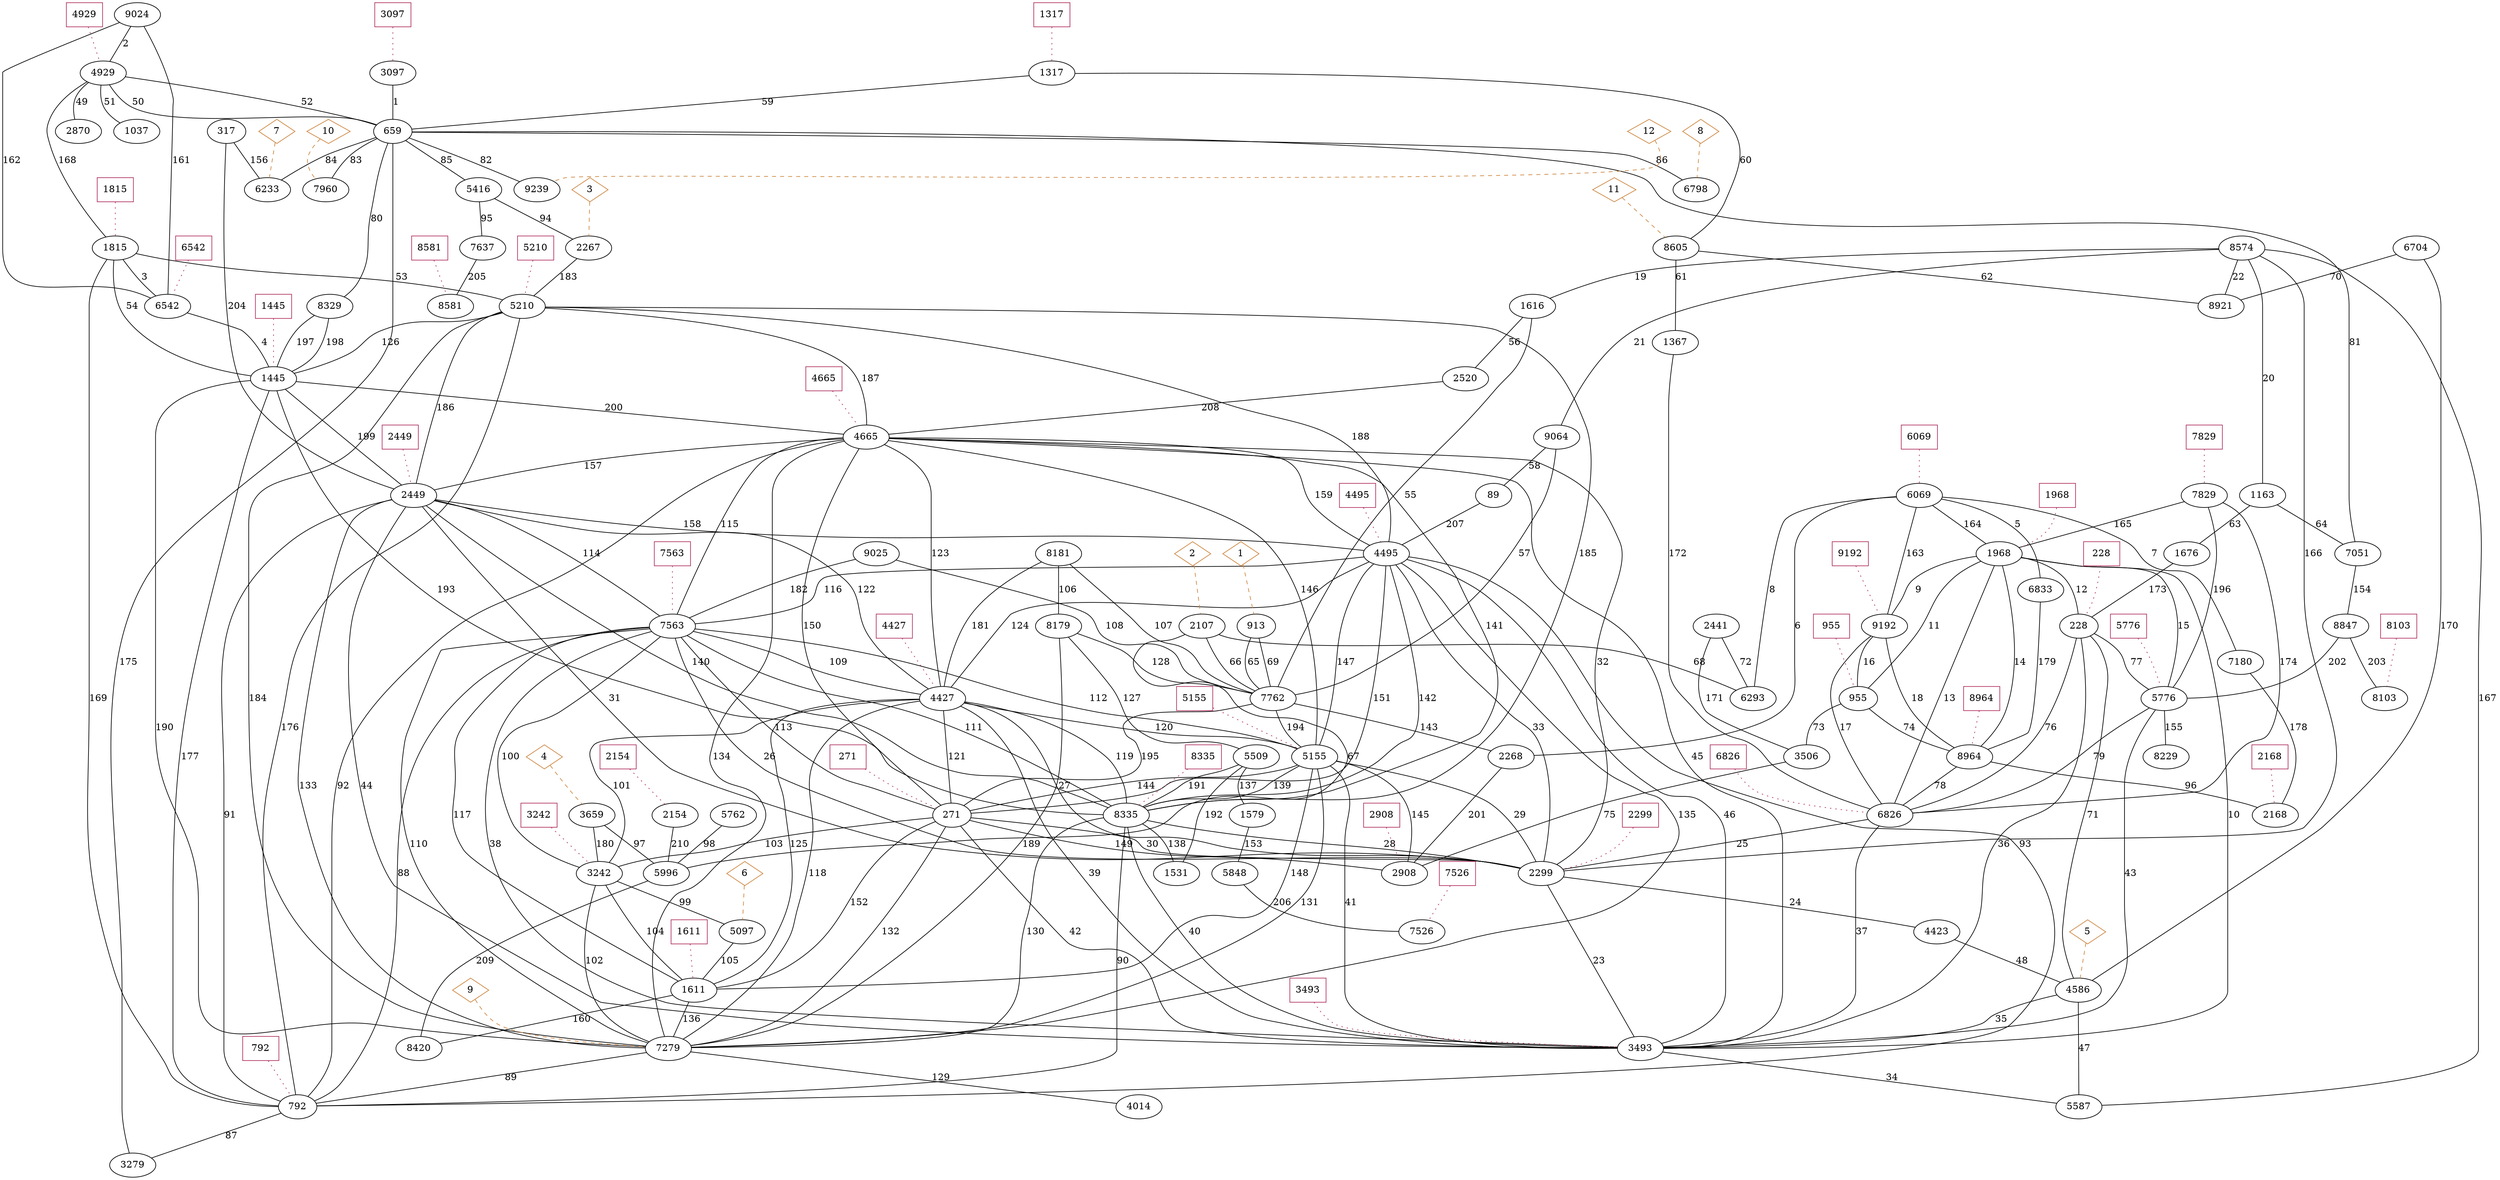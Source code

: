 graph {
  overlap=false
  bus1 [ label="792" ]
  bus2 [ label="5416" ]
  bus3 [ label="3097" ]
  bus4 [ label="6704" ]
  bus5 [ label="7563" ]
  bus6 [ label="1968" ]
  bus7 [ label="5097" ]
  bus8 [ label="5762" ]
  bus9 [ label="8329" ]
  bus10 [ label="1163" ]
  bus11 [ label="8574" ]
  bus12 [ label="7526" ]
  bus13 [ label="4014" ]
  bus14 [ label="228" ]
  bus15 [ label="4929" ]
  bus16 [ label="2870" ]
  bus17 [ label="1815" ]
  bus18 [ label="5155" ]
  bus19 [ label="6542" ]
  bus20 [ label="4423" ]
  bus21 [ label="6833" ]
  bus22 [ label="8420" ]
  bus23 [ label="2441" ]
  bus24 [ label="2299" ]
  bus25 [ label="7960" ]
  bus26 [ label="8847" ]
  bus27 [ label="1367" ]
  bus28 [ label="5210" ]
  bus29 [ label="659" ]
  bus30 [ label="8921" ]
  bus31 [ label="8335" ]
  bus32 [ label="89" ]
  bus33 [ label="1579" ]
  bus34 [ label="1445" ]
  bus35 [ label="9025" ]
  bus36 [ label="1531" ]
  bus37 [ label="2520" ]
  bus38 [ label="9239" ]
  bus39 [ label="4586" ]
  bus40 [ label="1676" ]
  bus41 [ label="5776" ]
  bus42 [ label="6069" ]
  bus43 [ label="7829" ]
  bus44 [ label="8229" ]
  bus45 [ label="4427" ]
  bus46 [ label="7279" ]
  bus47 [ label="8581" ]
  bus48 [ label="8605" ]
  bus49 [ label="5848" ]
  bus50 [ label="3659" ]
  bus51 [ label="4495" ]
  bus52 [ label="955" ]
  bus53 [ label="9064" ]
  bus54 [ label="4665" ]
  bus55 [ label="8179" ]
  bus56 [ label="9024" ]
  bus57 [ label="2168" ]
  bus58 [ label="2449" ]
  bus59 [ label="6293" ]
  bus60 [ label="2154" ]
  bus61 [ label="5509" ]
  bus62 [ label="7637" ]
  bus63 [ label="7180" ]
  bus64 [ label="8181" ]
  bus65 [ label="1611" ]
  bus66 [ label="6233" ]
  bus67 [ label="1317" ]
  bus68 [ label="6798" ]
  bus69 [ label="2908" ]
  bus70 [ label="7051" ]
  bus71 [ label="7762" ]
  bus72 [ label="8103" ]
  bus73 [ label="3279" ]
  bus74 [ label="5587" ]
  bus75 [ label="5996" ]
  bus76 [ label="6826" ]
  bus77 [ label="271" ]
  bus78 [ label="3242" ]
  bus79 [ label="317" ]
  bus80 [ label="2107" ]
  bus81 [ label="1616" ]
  bus82 [ label="3506" ]
  bus83 [ label="3493" ]
  bus84 [ label="1037" ]
  bus85 [ label="913" ]
  bus86 [ label="8964" ]
  bus87 [ label="2267" ]
  bus88 [ label="9192" ]
  bus89 [ label="2268" ]
  bus1 -- bus73 [ label="87" ]
  bus2 -- bus87 [ label="94" ]
  bus2 -- bus62 [ label="95" ]
  bus3 -- bus29 [ label="1" ]
  bus4 -- bus39 [ label="170" ]
  bus4 -- bus30 [ label="70" ]
  bus5 -- bus1 [ label="88" ]
  bus5 -- bus24 [ label="26" ]
  bus5 -- bus18 [ label="112" ]
  bus5 -- bus65 [ label="117" ]
  bus5 -- bus77 [ label="113" ]
  bus5 -- bus46 [ label="110" ]
  bus5 -- bus78 [ label="100" ]
  bus5 -- bus45 [ label="109" ]
  bus5 -- bus31 [ label="111" ]
  bus5 -- bus83 [ label="38" ]
  bus6 -- bus88 [ label="9" ]
  bus6 -- bus14 [ label="12" ]
  bus6 -- bus86 [ label="14" ]
  bus6 -- bus41 [ label="15" ]
  bus6 -- bus83 [ label="10" ]
  bus6 -- bus76 [ label="13" ]
  bus6 -- bus52 [ label="11" ]
  bus7 -- bus65 [ label="105" ]
  bus8 -- bus75 [ label="98" ]
  bus9 -- bus34 [ label="197" ]
  bus9 -- bus34 [ label="198" ]
  bus10 -- bus40 [ label="63" ]
  bus10 -- bus70 [ label="64" ]
  bus11 -- bus24 [ label="166" ]
  bus11 -- bus74 [ label="167" ]
  bus11 -- bus10 [ label="20" ]
  bus11 -- bus81 [ label="19" ]
  bus11 -- bus53 [ label="21" ]
  bus11 -- bus30 [ label="22" ]
  bus14 -- bus41 [ label="77" ]
  bus14 -- bus76 [ label="76" ]
  bus14 -- bus39 [ label="71" ]
  bus14 -- bus83 [ label="36" ]
  bus15 -- bus17 [ label="168" ]
  bus15 -- bus29 [ label="50" ]
  bus15 -- bus84 [ label="51" ]
  bus15 -- bus16 [ label="49" ]
  bus15 -- bus29 [ label="52" ]
  bus17 -- bus34 [ label="54" ]
  bus17 -- bus19 [ label="3" ]
  bus17 -- bus28 [ label="53" ]
  bus17 -- bus1 [ label="169" ]
  bus18 -- bus83 [ label="41" ]
  bus18 -- bus46 [ label="131" ]
  bus18 -- bus31 [ label="139" ]
  bus18 -- bus65 [ label="148" ]
  bus18 -- bus24 [ label="29" ]
  bus18 -- bus77 [ label="144" ]
  bus18 -- bus69 [ label="145" ]
  bus19 -- bus34 [ label="4" ]
  bus20 -- bus39 [ label="48" ]
  bus21 -- bus86 [ label="179" ]
  bus23 -- bus82 [ label="171" ]
  bus23 -- bus59 [ label="72" ]
  bus24 -- bus20 [ label="24" ]
  bus26 -- bus72 [ label="203" ]
  bus26 -- bus41 [ label="202" ]
  bus27 -- bus76 [ label="172" ]
  bus28 -- bus46 [ label="184" ]
  bus28 -- bus1 [ label="176" ]
  bus28 -- bus58 [ label="186" ]
  bus28 -- bus34 [ label="126" ]
  bus28 -- bus54 [ label="187" ]
  bus28 -- bus51 [ label="188" ]
  bus28 -- bus31 [ label="185" ]
  bus29 -- bus73 [ label="175" ]
  bus29 -- bus25 [ label="83" ]
  bus29 -- bus2 [ label="85" ]
  bus29 -- bus70 [ label="81" ]
  bus29 -- bus9 [ label="80" ]
  bus29 -- bus68 [ label="86" ]
  bus29 -- bus38 [ label="82" ]
  bus29 -- bus66 [ label="84" ]
  bus31 -- bus46 [ label="130" ]
  bus31 -- bus1 [ label="90" ]
  bus31 -- bus24 [ label="28" ]
  bus31 -- bus83 [ label="40" ]
  bus31 -- bus36 [ label="138" ]
  bus32 -- bus51 [ label="207" ]
  bus33 -- bus49 [ label="153" ]
  bus34 -- bus46 [ label="190" ]
  bus34 -- bus1 [ label="177" ]
  bus34 -- bus54 [ label="200" ]
  bus34 -- bus31 [ label="193" ]
  bus34 -- bus58 [ label="199" ]
  bus35 -- bus5 [ label="182" ]
  bus35 -- bus71 [ label="108" ]
  bus37 -- bus54 [ label="208" ]
  bus39 -- bus83 [ label="35" ]
  bus40 -- bus14 [ label="173" ]
  bus41 -- bus83 [ label="43" ]
  bus41 -- bus44 [ label="155" ]
  bus41 -- bus76 [ label="79" ]
  bus42 -- bus6 [ label="164" ]
  bus42 -- bus88 [ label="163" ]
  bus42 -- bus21 [ label="5" ]
  bus42 -- bus89 [ label="6" ]
  bus42 -- bus63 [ label="7" ]
  bus42 -- bus59 [ label="8" ]
  bus43 -- bus6 [ label="165" ]
  bus43 -- bus41 [ label="196" ]
  bus43 -- bus76 [ label="174" ]
  bus45 -- bus78 [ label="101" ]
  bus45 -- bus83 [ label="39" ]
  bus45 -- bus24 [ label="27" ]
  bus45 -- bus18 [ label="120" ]
  bus45 -- bus65 [ label="125" ]
  bus45 -- bus46 [ label="118" ]
  bus45 -- bus31 [ label="119" ]
  bus45 -- bus77 [ label="121" ]
  bus46 -- bus1 [ label="89" ]
  bus46 -- bus13 [ label="129" ]
  bus48 -- bus27 [ label="61" ]
  bus48 -- bus30 [ label="62" ]
  bus49 -- bus12 [ label="206" ]
  bus50 -- bus78 [ label="180" ]
  bus50 -- bus75 [ label="97" ]
  bus51 -- bus31 [ label="142" ]
  bus51 -- bus83 [ label="46" ]
  bus51 -- bus77 [ label="151" ]
  bus51 -- bus18 [ label="147" ]
  bus51 -- bus46 [ label="135" ]
  bus51 -- bus1 [ label="93" ]
  bus51 -- bus5 [ label="116" ]
  bus51 -- bus24 [ label="33" ]
  bus51 -- bus45 [ label="124" ]
  bus52 -- bus86 [ label="74" ]
  bus52 -- bus82 [ label="73" ]
  bus53 -- bus71 [ label="57" ]
  bus53 -- bus32 [ label="58" ]
  bus54 -- bus51 [ label="159" ]
  bus54 -- bus45 [ label="123" ]
  bus54 -- bus83 [ label="45" ]
  bus54 -- bus1 [ label="92" ]
  bus54 -- bus18 [ label="146" ]
  bus54 -- bus58 [ label="157" ]
  bus54 -- bus24 [ label="32" ]
  bus54 -- bus31 [ label="141" ]
  bus54 -- bus46 [ label="134" ]
  bus54 -- bus5 [ label="115" ]
  bus54 -- bus77 [ label="150" ]
  bus55 -- bus46 [ label="189" ]
  bus55 -- bus61 [ label="127" ]
  bus55 -- bus71 [ label="128" ]
  bus56 -- bus19 [ label="162" ]
  bus56 -- bus19 [ label="161" ]
  bus56 -- bus15 [ label="2" ]
  bus58 -- bus45 [ label="122" ]
  bus58 -- bus31 [ label="140" ]
  bus58 -- bus46 [ label="133" ]
  bus58 -- bus5 [ label="114" ]
  bus58 -- bus24 [ label="31" ]
  bus58 -- bus83 [ label="44" ]
  bus58 -- bus1 [ label="91" ]
  bus58 -- bus51 [ label="158" ]
  bus60 -- bus75 [ label="210" ]
  bus61 -- bus36 [ label="192" ]
  bus61 -- bus31 [ label="191" ]
  bus61 -- bus33 [ label="137" ]
  bus62 -- bus47 [ label="205" ]
  bus63 -- bus57 [ label="178" ]
  bus64 -- bus45 [ label="181" ]
  bus64 -- bus55 [ label="106" ]
  bus64 -- bus71 [ label="107" ]
  bus65 -- bus22 [ label="160" ]
  bus65 -- bus46 [ label="136" ]
  bus67 -- bus29 [ label="59" ]
  bus67 -- bus48 [ label="60" ]
  bus70 -- bus26 [ label="154" ]
  bus71 -- bus77 [ label="195" ]
  bus71 -- bus18 [ label="194" ]
  bus71 -- bus89 [ label="143" ]
  bus74 -- bus39 [ label="47" ]
  bus75 -- bus22 [ label="209" ]
  bus76 -- bus83 [ label="37" ]
  bus76 -- bus24 [ label="25" ]
  bus77 -- bus69 [ label="149" ]
  bus77 -- bus24 [ label="30" ]
  bus77 -- bus78 [ label="103" ]
  bus77 -- bus65 [ label="152" ]
  bus77 -- bus46 [ label="132" ]
  bus77 -- bus83 [ label="42" ]
  bus78 -- bus46 [ label="102" ]
  bus78 -- bus7 [ label="99" ]
  bus78 -- bus65 [ label="104" ]
  bus79 -- bus58 [ label="204" ]
  bus79 -- bus66 [ label="156" ]
  bus80 -- bus75 [ label="67" ]
  bus80 -- bus59 [ label="68" ]
  bus80 -- bus71 [ label="66" ]
  bus81 -- bus71 [ label="55" ]
  bus81 -- bus37 [ label="56" ]
  bus82 -- bus69 [ label="75" ]
  bus83 -- bus24 [ label="23" ]
  bus83 -- bus74 [ label="34" ]
  bus85 -- bus71 [ label="65" ]
  bus85 -- bus71 [ label="69" ]
  bus86 -- bus57 [ label="96" ]
  bus86 -- bus76 [ label="78" ]
  bus87 -- bus28 [ label="183" ]
  bus88 -- bus76 [ label="17" ]
  bus88 -- bus86 [ label="18" ]
  bus88 -- bus52 [ label="16" ]
  bus89 -- bus69 [ label="201" ]
  load1 [ shape=box color=maroon label="5776" ]
  load1 -- bus41 [ style=dotted color=maroon ]
  load2 [ shape=box color=maroon label="955" ]
  load2 -- bus52 [ style=dotted color=maroon ]
  load3 [ shape=box color=maroon label="228" ]
  load3 -- bus14 [ style=dotted color=maroon ]
  load4 [ shape=box color=maroon label="2299" ]
  load4 -- bus24 [ style=dotted color=maroon ]
  load5 [ shape=box color=maroon label="7563" ]
  load5 -- bus5 [ style=dotted color=maroon ]
  load6 [ shape=box color=maroon label="4665" ]
  load6 -- bus54 [ style=dotted color=maroon ]
  load7 [ shape=box color=maroon label="8335" ]
  load7 -- bus31 [ style=dotted color=maroon ]
  load8 [ shape=box color=maroon label="271" ]
  load8 -- bus77 [ style=dotted color=maroon ]
  load9 [ shape=box color=maroon label="1445" ]
  load9 -- bus34 [ style=dotted color=maroon ]
  load10 [ shape=box color=maroon label="6069" ]
  load10 -- bus42 [ style=dotted color=maroon ]
  load11 [ shape=box color=maroon label="5210" ]
  load11 -- bus28 [ style=dotted color=maroon ]
  load12 [ shape=box color=maroon label="5155" ]
  load12 -- bus18 [ style=dotted color=maroon ]
  load13 [ shape=box color=maroon label="2168" ]
  load13 -- bus57 [ style=dotted color=maroon ]
  load14 [ shape=box color=maroon label="9192" ]
  load14 -- bus88 [ style=dotted color=maroon ]
  load15 [ shape=box color=maroon label="2449" ]
  load15 -- bus58 [ style=dotted color=maroon ]
  load16 [ shape=box color=maroon label="1317" ]
  load16 -- bus67 [ style=dotted color=maroon ]
  load17 [ shape=box color=maroon label="3097" ]
  load17 -- bus3 [ style=dotted color=maroon ]
  load18 [ shape=box color=maroon label="6826" ]
  load18 -- bus76 [ style=dotted color=maroon ]
  load19 [ shape=box color=maroon label="8103" ]
  load19 -- bus72 [ style=dotted color=maroon ]
  load20 [ shape=box color=maroon label="8581" ]
  load20 -- bus47 [ style=dotted color=maroon ]
  load21 [ shape=box color=maroon label="7526" ]
  load21 -- bus12 [ style=dotted color=maroon ]
  load22 [ shape=box color=maroon label="3242" ]
  load22 -- bus78 [ style=dotted color=maroon ]
  load23 [ shape=box color=maroon label="2908" ]
  load23 -- bus69 [ style=dotted color=maroon ]
  load24 [ shape=box color=maroon label="4929" ]
  load24 -- bus15 [ style=dotted color=maroon ]
  load25 [ shape=box color=maroon label="1611" ]
  load25 -- bus65 [ style=dotted color=maroon ]
  load26 [ shape=box color=maroon label="8964" ]
  load26 -- bus86 [ style=dotted color=maroon ]
  load27 [ shape=box color=maroon label="1815" ]
  load27 -- bus17 [ style=dotted color=maroon ]
  load28 [ shape=box color=maroon label="6542" ]
  load28 -- bus19 [ style=dotted color=maroon ]
  load29 [ shape=box color=maroon label="3493" ]
  load29 -- bus83 [ style=dotted color=maroon ]
  load30 [ shape=box color=maroon label="2154" ]
  load30 -- bus60 [ style=dotted color=maroon ]
  load31 [ shape=box color=maroon label="4495" ]
  load31 -- bus51 [ style=dotted color=maroon ]
  load32 [ shape=box color=maroon label="1968" ]
  load32 -- bus6 [ style=dotted color=maroon ]
  load33 [ shape=box color=maroon label="4427" ]
  load33 -- bus45 [ style=dotted color=maroon ]
  load34 [ shape=box color=maroon label="7829" ]
  load34 -- bus43 [ style=dotted color=maroon ]
  load35 [ shape=box color=maroon label="792" ]
  load35 -- bus1 [ style=dotted color=maroon ]
  thermal1 [ shape=diamond color=peru label="4" ]
  thermal1 -- bus50 [ style=dashed color=peru ]
  thermal2 [ shape=diamond color=peru label="1" ]
  thermal2 -- bus85 [ style=dashed color=peru ]
  thermal3 [ shape=diamond color=peru label="12" ]
  thermal3 -- bus38 [ style=dashed color=peru ]
  thermal4 [ shape=diamond color=peru label="2" ]
  thermal4 -- bus80 [ style=dashed color=peru ]
  thermal5 [ shape=diamond color=peru label="6" ]
  thermal5 -- bus7 [ style=dashed color=peru ]
  thermal6 [ shape=diamond color=peru label="11" ]
  thermal6 -- bus48 [ style=dashed color=peru ]
  thermal7 [ shape=diamond color=peru label="5" ]
  thermal7 -- bus39 [ style=dashed color=peru ]
  thermal8 [ shape=diamond color=peru label="7" ]
  thermal8 -- bus66 [ style=dashed color=peru ]
  thermal9 [ shape=diamond color=peru label="8" ]
  thermal9 -- bus68 [ style=dashed color=peru ]
  thermal10 [ shape=diamond color=peru label="10" ]
  thermal10 -- bus25 [ style=dashed color=peru ]
  thermal11 [ shape=diamond color=peru label="9" ]
  thermal11 -- bus46 [ style=dashed color=peru ]
  thermal12 [ shape=diamond color=peru label="3" ]
  thermal12 -- bus87 [ style=dashed color=peru ]
}
